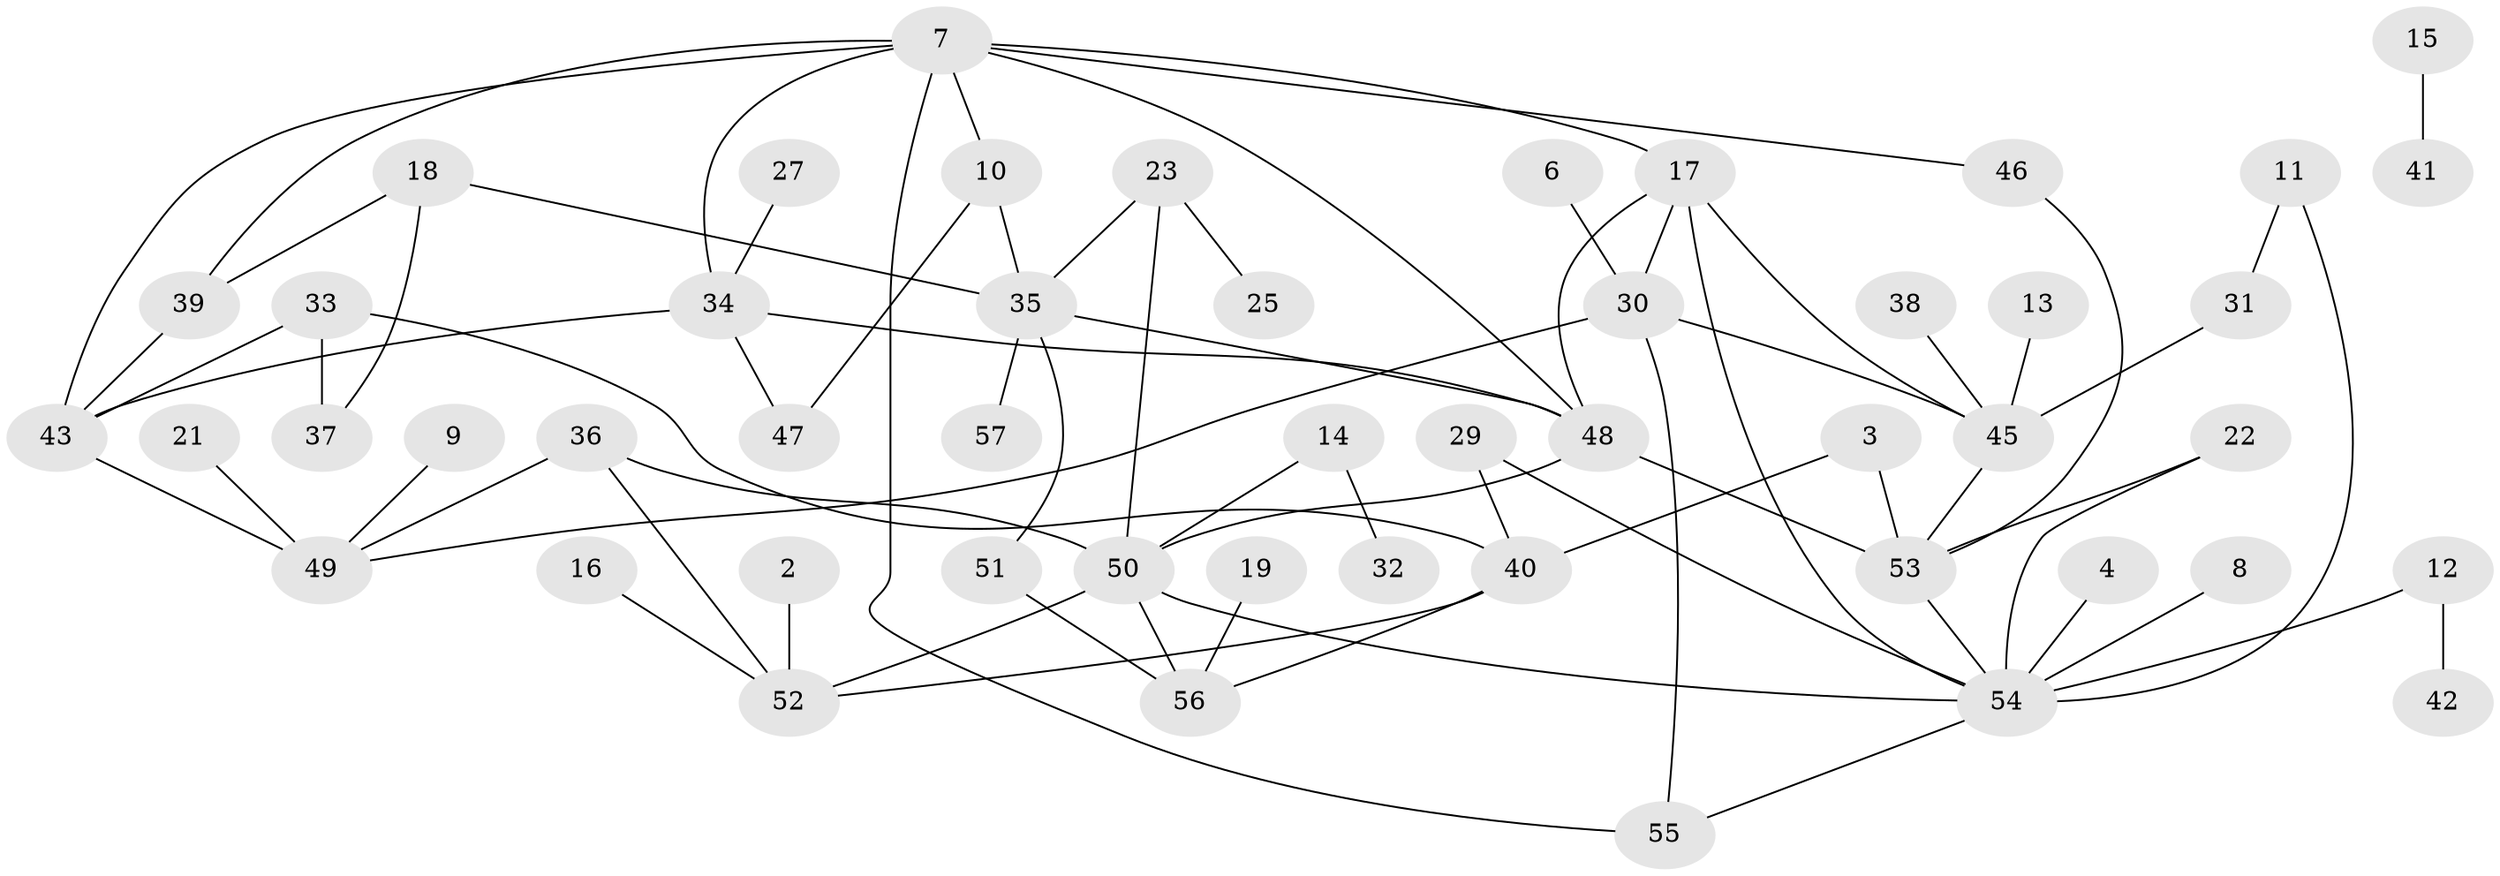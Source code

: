 // original degree distribution, {4: 0.1206896551724138, 3: 0.2672413793103448, 0: 0.0603448275862069, 1: 0.2672413793103448, 2: 0.22413793103448276, 6: 0.034482758620689655, 8: 0.008620689655172414, 5: 0.017241379310344827}
// Generated by graph-tools (version 1.1) at 2025/25/03/09/25 03:25:20]
// undirected, 50 vertices, 74 edges
graph export_dot {
graph [start="1"]
  node [color=gray90,style=filled];
  2;
  3;
  4;
  6;
  7;
  8;
  9;
  10;
  11;
  12;
  13;
  14;
  15;
  16;
  17;
  18;
  19;
  21;
  22;
  23;
  25;
  27;
  29;
  30;
  31;
  32;
  33;
  34;
  35;
  36;
  37;
  38;
  39;
  40;
  41;
  42;
  43;
  45;
  46;
  47;
  48;
  49;
  50;
  51;
  52;
  53;
  54;
  55;
  56;
  57;
  2 -- 52 [weight=1.0];
  3 -- 40 [weight=1.0];
  3 -- 53 [weight=1.0];
  4 -- 54 [weight=1.0];
  6 -- 30 [weight=1.0];
  7 -- 10 [weight=1.0];
  7 -- 17 [weight=1.0];
  7 -- 34 [weight=1.0];
  7 -- 39 [weight=1.0];
  7 -- 43 [weight=1.0];
  7 -- 46 [weight=1.0];
  7 -- 48 [weight=1.0];
  7 -- 55 [weight=1.0];
  8 -- 54 [weight=1.0];
  9 -- 49 [weight=1.0];
  10 -- 35 [weight=1.0];
  10 -- 47 [weight=1.0];
  11 -- 31 [weight=2.0];
  11 -- 54 [weight=2.0];
  12 -- 42 [weight=2.0];
  12 -- 54 [weight=1.0];
  13 -- 45 [weight=1.0];
  14 -- 32 [weight=1.0];
  14 -- 50 [weight=1.0];
  15 -- 41 [weight=1.0];
  16 -- 52 [weight=1.0];
  17 -- 30 [weight=1.0];
  17 -- 45 [weight=1.0];
  17 -- 48 [weight=1.0];
  17 -- 54 [weight=1.0];
  18 -- 35 [weight=1.0];
  18 -- 37 [weight=1.0];
  18 -- 39 [weight=1.0];
  19 -- 56 [weight=1.0];
  21 -- 49 [weight=2.0];
  22 -- 53 [weight=1.0];
  22 -- 54 [weight=1.0];
  23 -- 25 [weight=1.0];
  23 -- 35 [weight=1.0];
  23 -- 50 [weight=1.0];
  27 -- 34 [weight=1.0];
  29 -- 40 [weight=1.0];
  29 -- 54 [weight=1.0];
  30 -- 45 [weight=1.0];
  30 -- 49 [weight=1.0];
  30 -- 55 [weight=1.0];
  31 -- 45 [weight=1.0];
  33 -- 37 [weight=1.0];
  33 -- 40 [weight=1.0];
  33 -- 43 [weight=1.0];
  34 -- 43 [weight=1.0];
  34 -- 47 [weight=1.0];
  34 -- 48 [weight=1.0];
  35 -- 48 [weight=1.0];
  35 -- 51 [weight=1.0];
  35 -- 57 [weight=1.0];
  36 -- 49 [weight=1.0];
  36 -- 50 [weight=1.0];
  36 -- 52 [weight=1.0];
  38 -- 45 [weight=1.0];
  39 -- 43 [weight=1.0];
  40 -- 52 [weight=1.0];
  40 -- 56 [weight=1.0];
  43 -- 49 [weight=1.0];
  45 -- 53 [weight=1.0];
  46 -- 53 [weight=1.0];
  48 -- 50 [weight=1.0];
  48 -- 53 [weight=1.0];
  50 -- 52 [weight=2.0];
  50 -- 54 [weight=1.0];
  50 -- 56 [weight=1.0];
  51 -- 56 [weight=1.0];
  53 -- 54 [weight=1.0];
  54 -- 55 [weight=1.0];
}
